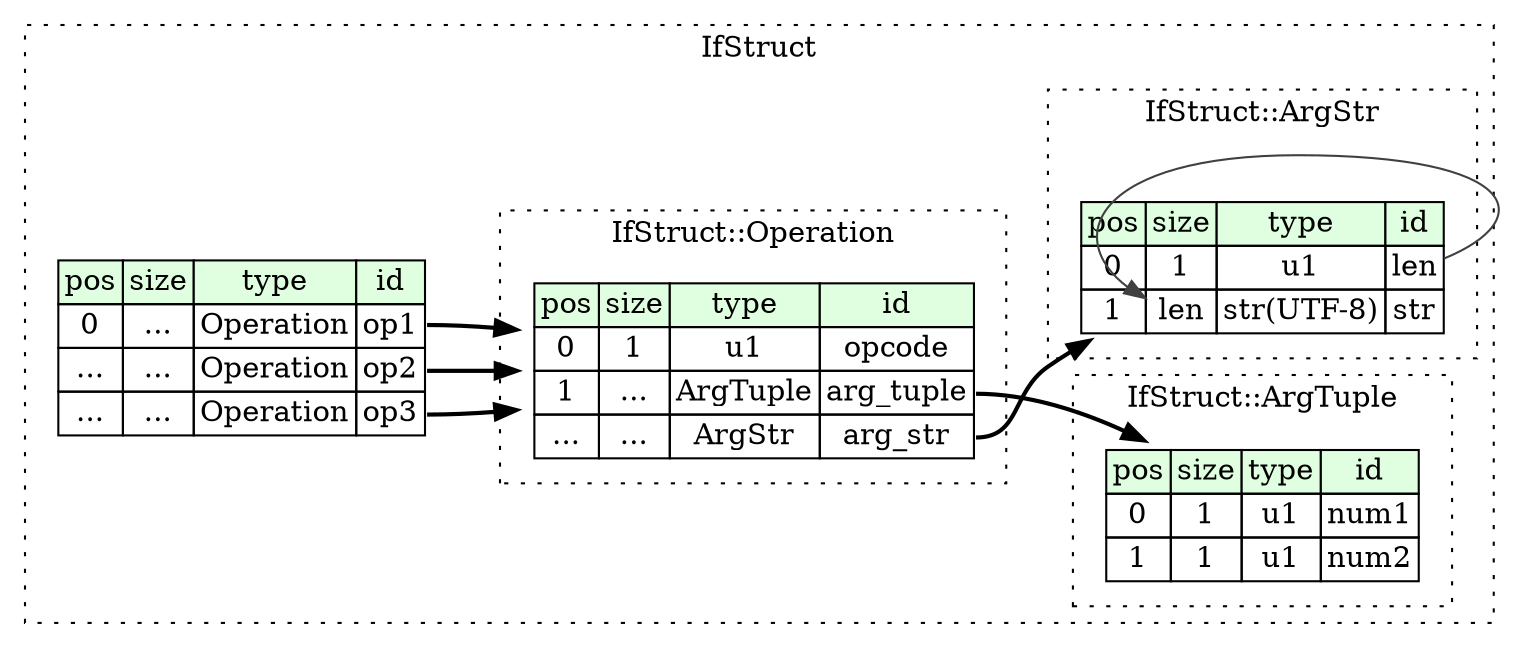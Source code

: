 digraph {
	rankdir=LR;
	node [shape=plaintext];
	subgraph cluster__if_struct {
		label="IfStruct";
		graph[style=dotted];

		if_struct__seq [label=<<TABLE BORDER="0" CELLBORDER="1" CELLSPACING="0">
			<TR><TD BGCOLOR="#E0FFE0">pos</TD><TD BGCOLOR="#E0FFE0">size</TD><TD BGCOLOR="#E0FFE0">type</TD><TD BGCOLOR="#E0FFE0">id</TD></TR>
			<TR><TD PORT="op1_pos">0</TD><TD PORT="op1_size">...</TD><TD>Operation</TD><TD PORT="op1_type">op1</TD></TR>
			<TR><TD PORT="op2_pos">...</TD><TD PORT="op2_size">...</TD><TD>Operation</TD><TD PORT="op2_type">op2</TD></TR>
			<TR><TD PORT="op3_pos">...</TD><TD PORT="op3_size">...</TD><TD>Operation</TD><TD PORT="op3_type">op3</TD></TR>
		</TABLE>>];
		subgraph cluster__operation {
			label="IfStruct::Operation";
			graph[style=dotted];

			operation__seq [label=<<TABLE BORDER="0" CELLBORDER="1" CELLSPACING="0">
				<TR><TD BGCOLOR="#E0FFE0">pos</TD><TD BGCOLOR="#E0FFE0">size</TD><TD BGCOLOR="#E0FFE0">type</TD><TD BGCOLOR="#E0FFE0">id</TD></TR>
				<TR><TD PORT="opcode_pos">0</TD><TD PORT="opcode_size">1</TD><TD>u1</TD><TD PORT="opcode_type">opcode</TD></TR>
				<TR><TD PORT="arg_tuple_pos">1</TD><TD PORT="arg_tuple_size">...</TD><TD>ArgTuple</TD><TD PORT="arg_tuple_type">arg_tuple</TD></TR>
				<TR><TD PORT="arg_str_pos">...</TD><TD PORT="arg_str_size">...</TD><TD>ArgStr</TD><TD PORT="arg_str_type">arg_str</TD></TR>
			</TABLE>>];
		}
		subgraph cluster__arg_tuple {
			label="IfStruct::ArgTuple";
			graph[style=dotted];

			arg_tuple__seq [label=<<TABLE BORDER="0" CELLBORDER="1" CELLSPACING="0">
				<TR><TD BGCOLOR="#E0FFE0">pos</TD><TD BGCOLOR="#E0FFE0">size</TD><TD BGCOLOR="#E0FFE0">type</TD><TD BGCOLOR="#E0FFE0">id</TD></TR>
				<TR><TD PORT="num1_pos">0</TD><TD PORT="num1_size">1</TD><TD>u1</TD><TD PORT="num1_type">num1</TD></TR>
				<TR><TD PORT="num2_pos">1</TD><TD PORT="num2_size">1</TD><TD>u1</TD><TD PORT="num2_type">num2</TD></TR>
			</TABLE>>];
		}
		subgraph cluster__arg_str {
			label="IfStruct::ArgStr";
			graph[style=dotted];

			arg_str__seq [label=<<TABLE BORDER="0" CELLBORDER="1" CELLSPACING="0">
				<TR><TD BGCOLOR="#E0FFE0">pos</TD><TD BGCOLOR="#E0FFE0">size</TD><TD BGCOLOR="#E0FFE0">type</TD><TD BGCOLOR="#E0FFE0">id</TD></TR>
				<TR><TD PORT="len_pos">0</TD><TD PORT="len_size">1</TD><TD>u1</TD><TD PORT="len_type">len</TD></TR>
				<TR><TD PORT="str_pos">1</TD><TD PORT="str_size">len</TD><TD>str(UTF-8)</TD><TD PORT="str_type">str</TD></TR>
			</TABLE>>];
		}
	}
	if_struct__seq:op1_type -> operation__seq [style=bold];
	if_struct__seq:op2_type -> operation__seq [style=bold];
	if_struct__seq:op3_type -> operation__seq [style=bold];
	operation__seq:arg_tuple_type -> arg_tuple__seq [style=bold];
	operation__seq:arg_str_type -> arg_str__seq [style=bold];
	arg_str__seq:len_type -> arg_str__seq:str_size [color="#404040"];
}
